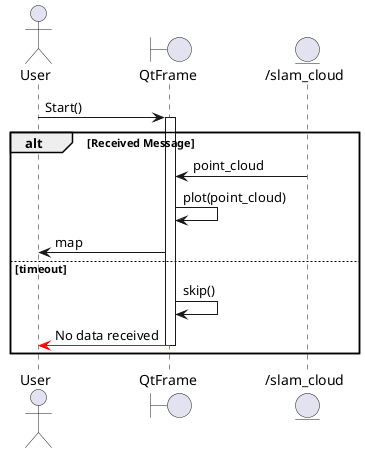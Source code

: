 @startuml
actor User as user
boundary QtFrame as qt_frame
entity "/slam_cloud" as slam_cloud

user -> qt_frame: Start()
activate qt_frame
alt Received Message
	slam_cloud -> qt_frame: point_cloud
	qt_frame -> qt_frame: plot(point_cloud)
	qt_frame -> user: map
else timeout
	qt_frame -> qt_frame: skip()
	qt_frame -[#red]> user:  No data received
	deactivate qt_frame
end
@enduml
